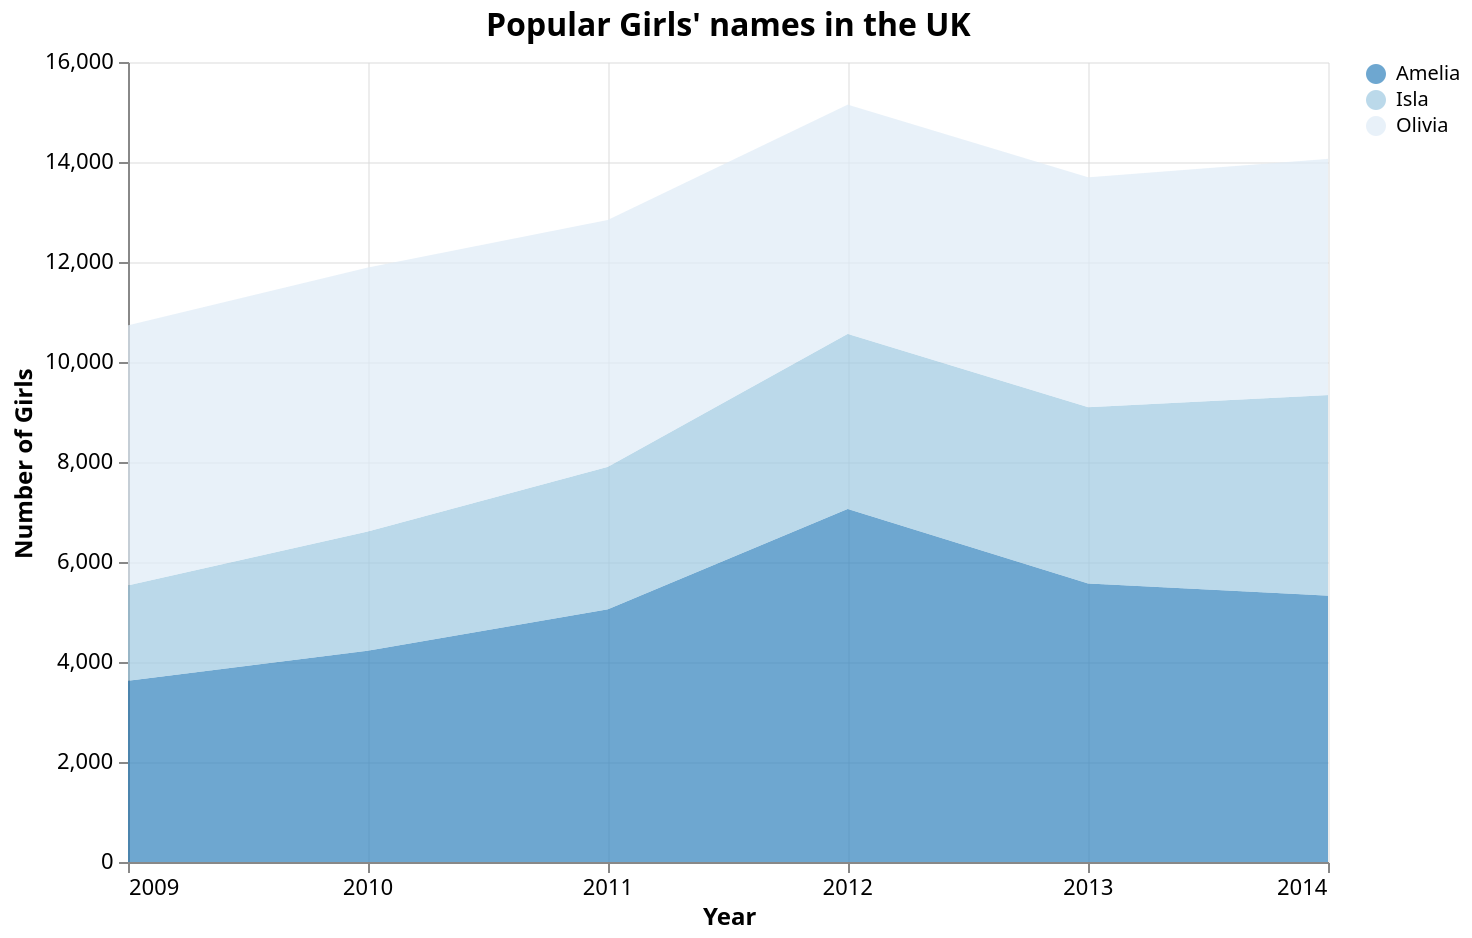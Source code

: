 {
    "$schema": "https://vega.github.io/schema/vega-lite/v5.json",
    "title": {
        "text": "Popular Girls' names in the UK",
        "fontSize": 16,
        "fontWeight": "bold"
    },
    "width": 600,
    "height": 400,
    "data": {
        "values": [
            {
                "Year": "2009-01-01",
                "Amelia": 3625,
                "Isla": 1908,
                "Olivia": 5201
            },
            {
                "Year": "2010-01-01",
                "Amelia": 4227,
                "Isla": 2384,
                "Olivia": 5279
            },
            {
                "Year": "2011-01-01",
                "Amelia": 5054,
                "Isla": 2849,
                "Olivia": 4938
            },
            {
                "Year": "2012-01-01",
                "Amelia": 7061,
                "Isla": 3501,
                "Olivia": 4585
            },
            {
                "Year": "2013-01-01",
                "Amelia": 5570,
                "Isla": 3526,
                "Olivia": 4598
            },
            {
                "Year": "2014-01-01",
                "Amelia": 5327,
                "Isla": 4012,
                "Olivia": 4724
            }
        ]
    },
    "encoding": {
        "x": {
            "field": "Year",
            "type": "temporal",
            "timeUnit": "year",
            "axis": {
                "title": "Year",
                "titleFontWeight": "bold",
                "grid": true
            }
        },
        "y": {
            "field": "value",
            "type": "quantitative",
            "axis": {
                "title": "Number of Girls",
                "titleFontWeight": "bold",
                "grid": true
            }
        },
        "color": {
            "field": "name",
            "type": "nominal",
            "scale": {
                "domain": [
                    "Amelia",
                    "Isla",
                    "Olivia"
                ],
                "range": [
                    "#3182bd",
                    "#9ecae1",
                    "#deebf7"
                ]
            },
            "legend": {
                "title": null,
                "orient": "right"
            }
        }
    },
    "layer": [
        {
            "mark": {
                "type": "area",
                "opacity": 0.7
            },
            "transform": [
                {
                    "fold": [
                        "Amelia",
                        "Isla",
                        "Olivia"
                    ],
                    "as": [
                        "name",
                        "value"
                    ]
                },
                {
                    "calculate": "datum.name === 'Amelia' ? 1 : datum.name === 'Isla' ? 2 : 3",
                    "as": "order"
                }
            ],
            "encoding": {
                "order": {
                    "field": "order",
                    "type": "quantitative"
                }
            }
        }
    ],
    "config": {
        "axis": {
            "gridColor": "#ddd",
            "gridOpacity": 0.5,
            "labelFontSize": 11,
            "titleFontSize": 12
        },
        "view": {
            "stroke": null
        }
    }
}